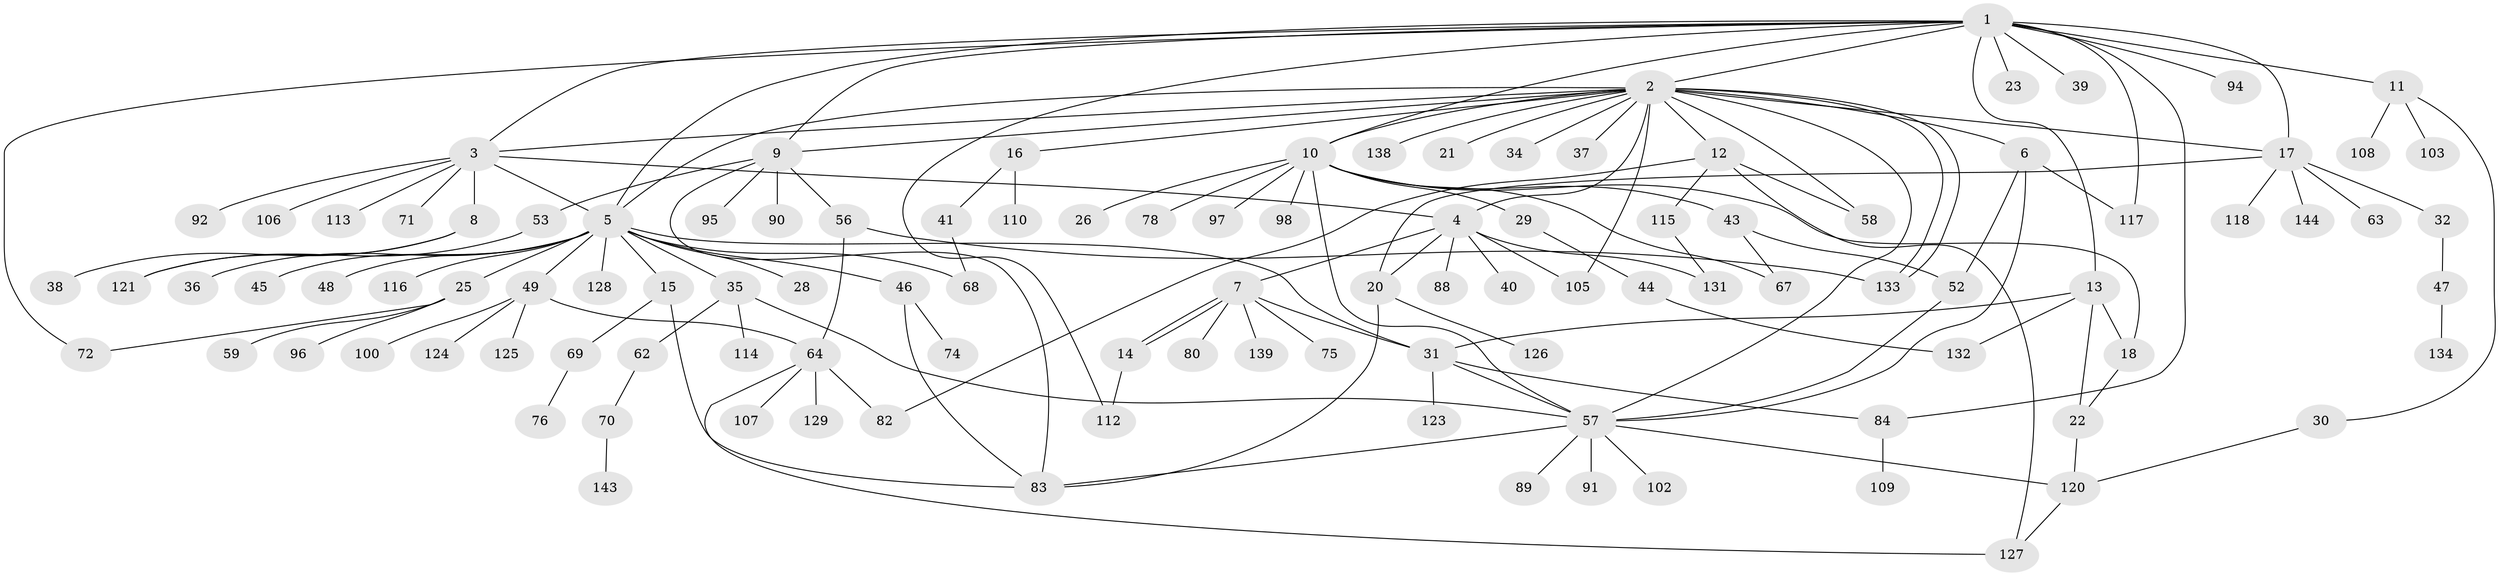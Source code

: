 // original degree distribution, {16: 0.00684931506849315, 18: 0.00684931506849315, 9: 0.0136986301369863, 8: 0.0136986301369863, 17: 0.00684931506849315, 5: 0.0410958904109589, 4: 0.07534246575342465, 12: 0.00684931506849315, 6: 0.0136986301369863, 3: 0.1232876712328767, 1: 0.4520547945205479, 2: 0.2328767123287671, 7: 0.00684931506849315}
// Generated by graph-tools (version 1.1) at 2025/41/03/06/25 10:41:51]
// undirected, 110 vertices, 151 edges
graph export_dot {
graph [start="1"]
  node [color=gray90,style=filled];
  1 [super="+136"];
  2 [super="+111"];
  3 [super="+119"];
  4 [super="+73"];
  5 [super="+66"];
  6 [super="+86"];
  7 [super="+54"];
  8 [super="+60"];
  9 [super="+24"];
  10 [super="+77"];
  11 [super="+51"];
  12 [super="+99"];
  13 [super="+87"];
  14;
  15;
  16 [super="+33"];
  17 [super="+19"];
  18 [super="+81"];
  20 [super="+27"];
  21;
  22 [super="+55"];
  23;
  25 [super="+50"];
  26;
  28;
  29;
  30;
  31 [super="+145"];
  32 [super="+146"];
  34 [super="+142"];
  35 [super="+42"];
  36;
  37;
  38;
  39 [super="+61"];
  40;
  41;
  43;
  44;
  45;
  46;
  47;
  48;
  49 [super="+79"];
  52;
  53;
  56;
  57 [super="+93"];
  58;
  59;
  62;
  63;
  64 [super="+65"];
  67;
  68 [super="+130"];
  69 [super="+140"];
  70;
  71;
  72;
  74;
  75;
  76;
  78;
  80 [super="+101"];
  82;
  83 [super="+104"];
  84 [super="+85"];
  88;
  89 [super="+135"];
  90;
  91;
  92;
  94;
  95;
  96;
  97;
  98;
  100;
  102;
  103;
  105 [super="+141"];
  106;
  107;
  108;
  109;
  110;
  112;
  113;
  114;
  115 [super="+137"];
  116;
  117;
  118;
  120 [super="+122"];
  121;
  123;
  124;
  125;
  126;
  127;
  128;
  129;
  131;
  132;
  133;
  134;
  138;
  139;
  143;
  144;
  1 -- 2;
  1 -- 3;
  1 -- 5;
  1 -- 10;
  1 -- 11;
  1 -- 13;
  1 -- 17;
  1 -- 23;
  1 -- 39;
  1 -- 72;
  1 -- 84;
  1 -- 94;
  1 -- 112;
  1 -- 117 [weight=2];
  1 -- 9;
  2 -- 4;
  2 -- 5;
  2 -- 6;
  2 -- 9;
  2 -- 10;
  2 -- 12 [weight=2];
  2 -- 16;
  2 -- 17;
  2 -- 21;
  2 -- 34;
  2 -- 37;
  2 -- 105;
  2 -- 133;
  2 -- 133;
  2 -- 58;
  2 -- 138;
  2 -- 57;
  2 -- 3;
  3 -- 4;
  3 -- 5;
  3 -- 8;
  3 -- 71;
  3 -- 92;
  3 -- 106;
  3 -- 113;
  4 -- 7;
  4 -- 40;
  4 -- 88;
  4 -- 131;
  4 -- 20;
  4 -- 105;
  5 -- 15;
  5 -- 25;
  5 -- 28;
  5 -- 35;
  5 -- 36;
  5 -- 45;
  5 -- 46;
  5 -- 48;
  5 -- 49;
  5 -- 116;
  5 -- 128;
  5 -- 68;
  5 -- 31;
  6 -- 52;
  6 -- 117;
  6 -- 57;
  7 -- 14;
  7 -- 14;
  7 -- 31;
  7 -- 75;
  7 -- 80;
  7 -- 139;
  8 -- 38;
  8 -- 121;
  9 -- 56;
  9 -- 90;
  9 -- 95;
  9 -- 53;
  9 -- 83;
  10 -- 18;
  10 -- 26;
  10 -- 29;
  10 -- 43;
  10 -- 57;
  10 -- 67;
  10 -- 78;
  10 -- 97;
  10 -- 98;
  11 -- 30;
  11 -- 103;
  11 -- 108;
  12 -- 58;
  12 -- 82;
  12 -- 115;
  12 -- 127;
  13 -- 22;
  13 -- 132;
  13 -- 31;
  13 -- 18;
  14 -- 112;
  15 -- 69;
  15 -- 83;
  16 -- 110;
  16 -- 41;
  17 -- 144;
  17 -- 32;
  17 -- 20;
  17 -- 118;
  17 -- 63;
  18 -- 22;
  20 -- 126;
  20 -- 83;
  22 -- 120;
  25 -- 59;
  25 -- 72;
  25 -- 96;
  29 -- 44;
  30 -- 120;
  31 -- 84;
  31 -- 123;
  31 -- 57;
  32 -- 47;
  35 -- 57;
  35 -- 114;
  35 -- 62;
  41 -- 68;
  43 -- 52;
  43 -- 67;
  44 -- 132;
  46 -- 74;
  46 -- 83;
  47 -- 134;
  49 -- 64;
  49 -- 100;
  49 -- 124;
  49 -- 125;
  52 -- 57;
  53 -- 121;
  56 -- 64;
  56 -- 133;
  57 -- 89;
  57 -- 91;
  57 -- 102;
  57 -- 120;
  57 -- 83;
  62 -- 70;
  64 -- 82;
  64 -- 107;
  64 -- 127;
  64 -- 129;
  69 -- 76;
  70 -- 143;
  84 -- 109;
  115 -- 131;
  120 -- 127;
}
